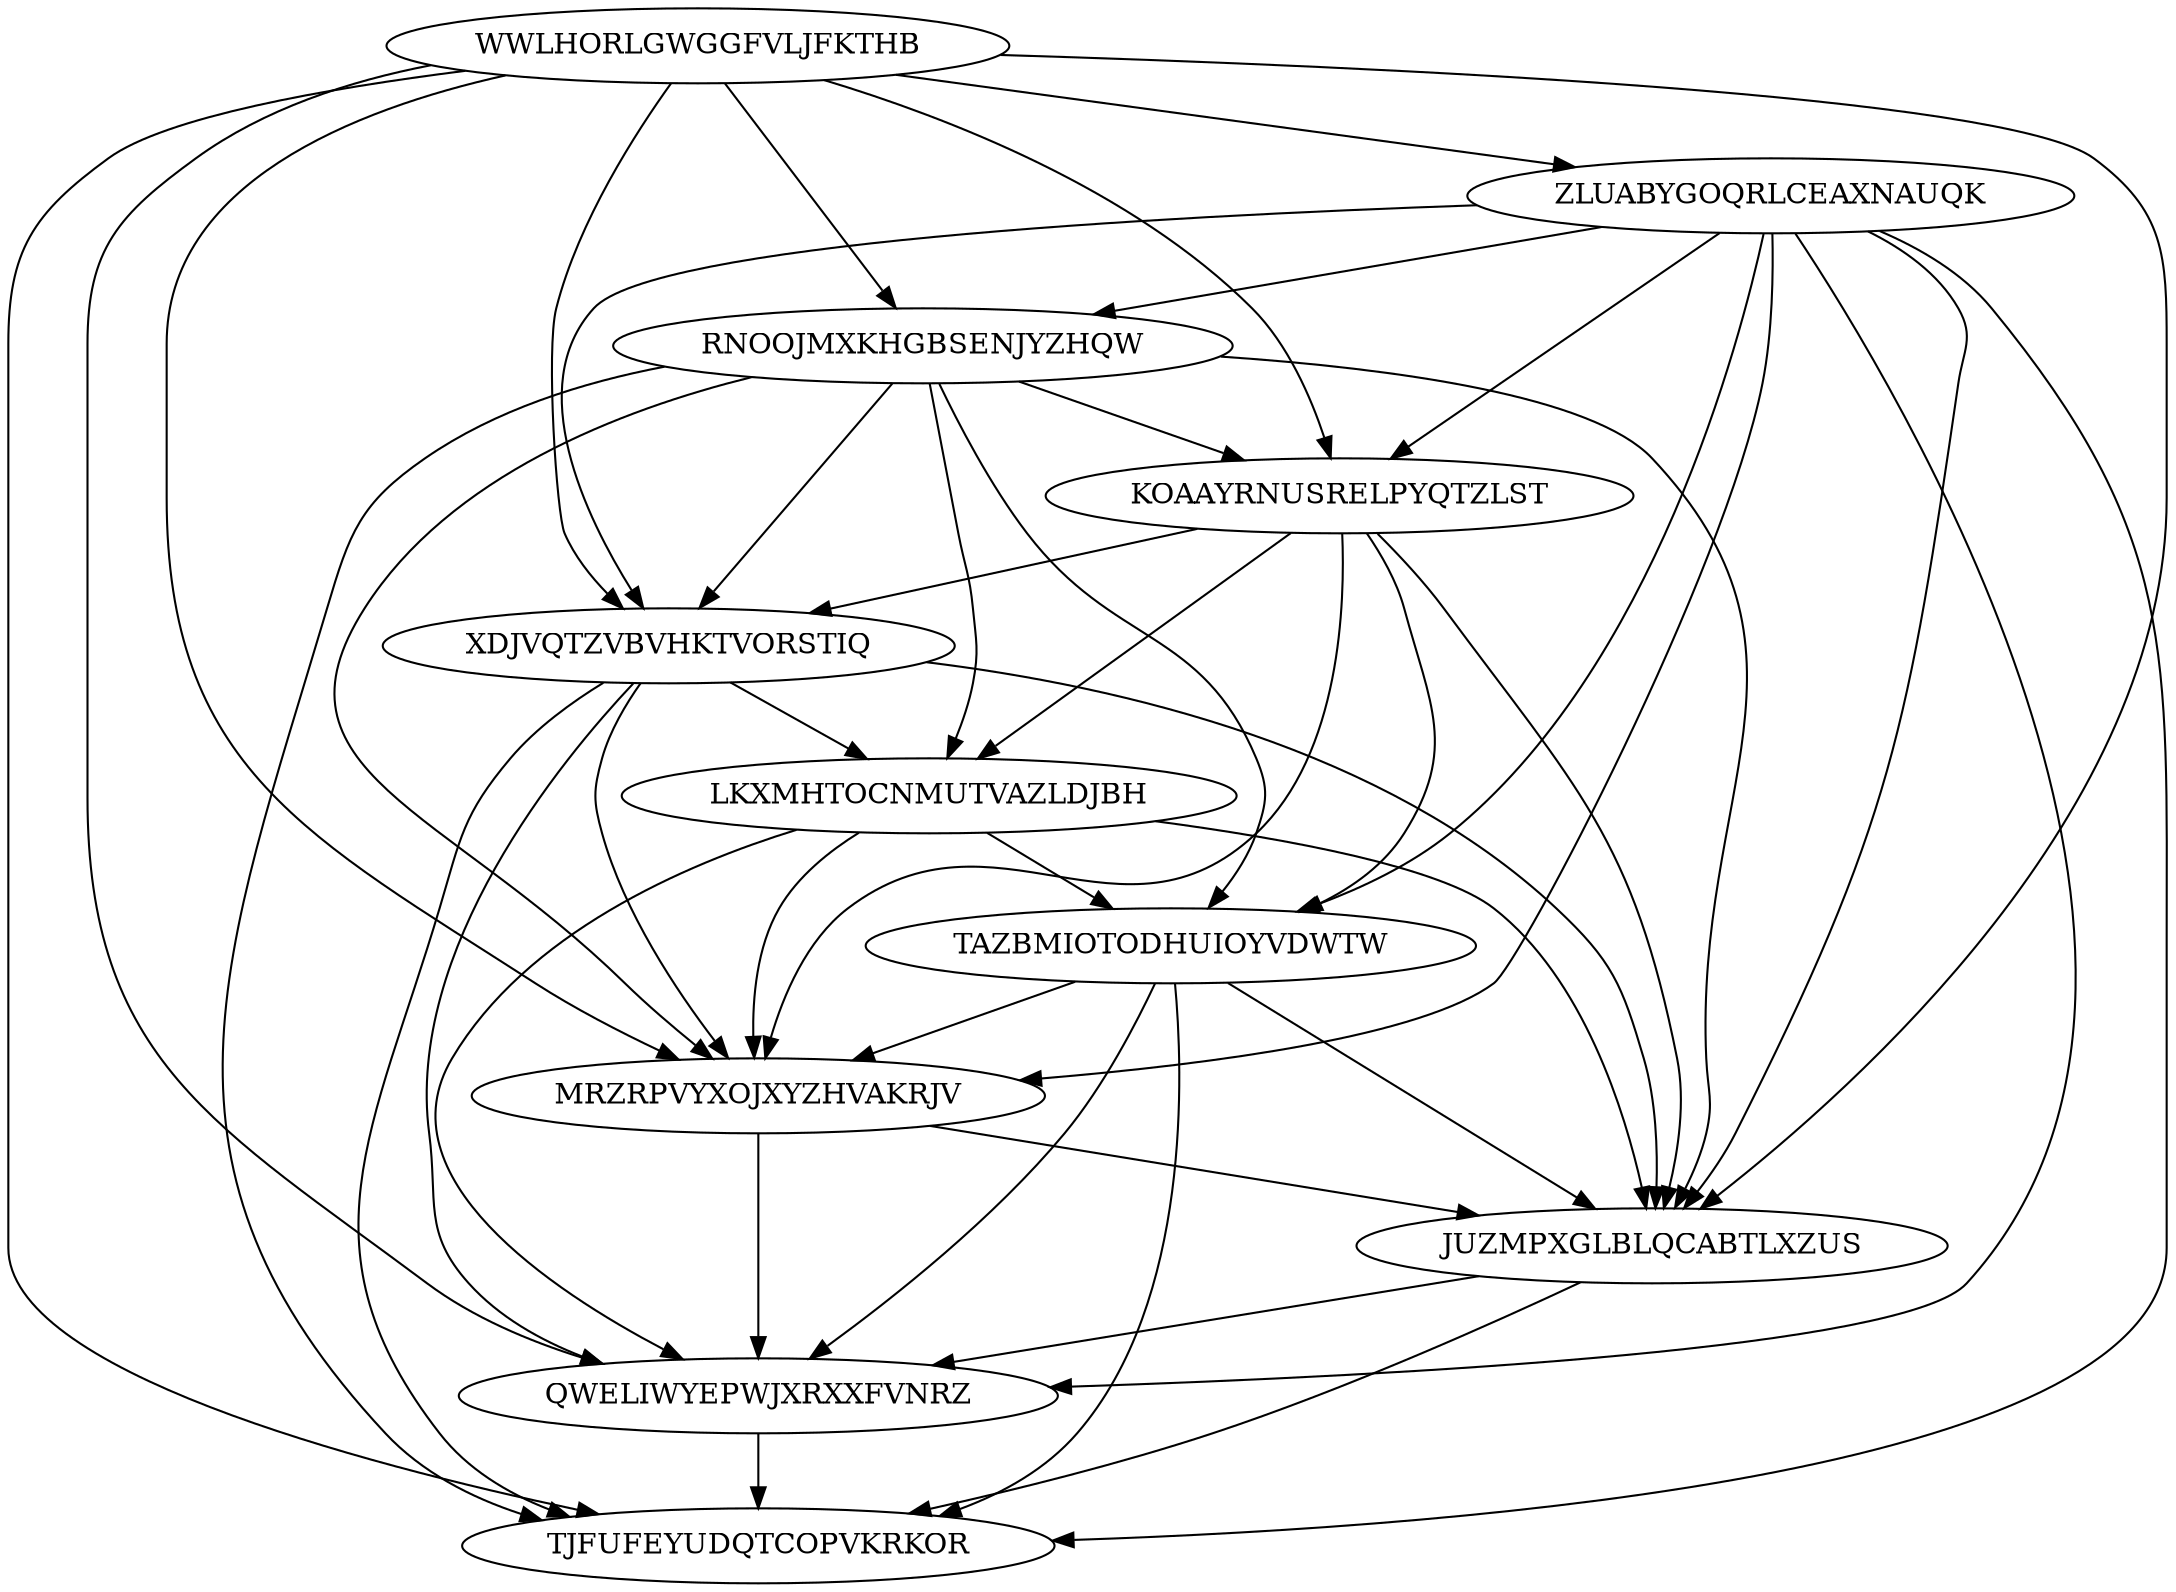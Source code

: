digraph "N11M46" {
	WWLHORLGWGGFVLJFKTHB			[Weight=17, Start=0, Processor=1];
	ZLUABYGOQRLCEAXNAUQK			[Weight=13, Start=17, Processor=1];
	RNOOJMXKHGBSENJYZHQW			[Weight=20, Start=30, Processor=1];
	KOAAYRNUSRELPYQTZLST			[Weight=12, Start=50, Processor=1];
	XDJVQTZVBVHKTVORSTIQ			[Weight=11, Start=62, Processor=1];
	LKXMHTOCNMUTVAZLDJBH			[Weight=18, Start=73, Processor=1];
	TAZBMIOTODHUIOYVDWTW			[Weight=11, Start=91, Processor=1];
	MRZRPVYXOJXYZHVAKRJV			[Weight=20, Start=102, Processor=1];
	JUZMPXGLBLQCABTLXZUS			[Weight=11, Start=122, Processor=1];
	QWELIWYEPWJXRXXFVNRZ			[Weight=11, Start=133, Processor=1];
	TJFUFEYUDQTCOPVKRKOR			[Weight=12, Start=144, Processor=1];
	ZLUABYGOQRLCEAXNAUQK -> TAZBMIOTODHUIOYVDWTW		[Weight=16];
	LKXMHTOCNMUTVAZLDJBH -> MRZRPVYXOJXYZHVAKRJV		[Weight=17];
	MRZRPVYXOJXYZHVAKRJV -> JUZMPXGLBLQCABTLXZUS		[Weight=14];
	KOAAYRNUSRELPYQTZLST -> LKXMHTOCNMUTVAZLDJBH		[Weight=16];
	LKXMHTOCNMUTVAZLDJBH -> TAZBMIOTODHUIOYVDWTW		[Weight=15];
	ZLUABYGOQRLCEAXNAUQK -> MRZRPVYXOJXYZHVAKRJV		[Weight=12];
	ZLUABYGOQRLCEAXNAUQK -> KOAAYRNUSRELPYQTZLST		[Weight=17];
	XDJVQTZVBVHKTVORSTIQ -> QWELIWYEPWJXRXXFVNRZ		[Weight=16];
	WWLHORLGWGGFVLJFKTHB -> JUZMPXGLBLQCABTLXZUS		[Weight=16];
	KOAAYRNUSRELPYQTZLST -> TAZBMIOTODHUIOYVDWTW		[Weight=19];
	XDJVQTZVBVHKTVORSTIQ -> LKXMHTOCNMUTVAZLDJBH		[Weight=13];
	RNOOJMXKHGBSENJYZHQW -> LKXMHTOCNMUTVAZLDJBH		[Weight=12];
	ZLUABYGOQRLCEAXNAUQK -> JUZMPXGLBLQCABTLXZUS		[Weight=16];
	RNOOJMXKHGBSENJYZHQW -> TAZBMIOTODHUIOYVDWTW		[Weight=17];
	WWLHORLGWGGFVLJFKTHB -> ZLUABYGOQRLCEAXNAUQK		[Weight=12];
	WWLHORLGWGGFVLJFKTHB -> KOAAYRNUSRELPYQTZLST		[Weight=13];
	JUZMPXGLBLQCABTLXZUS -> QWELIWYEPWJXRXXFVNRZ		[Weight=18];
	TAZBMIOTODHUIOYVDWTW -> TJFUFEYUDQTCOPVKRKOR		[Weight=12];
	LKXMHTOCNMUTVAZLDJBH -> QWELIWYEPWJXRXXFVNRZ		[Weight=16];
	XDJVQTZVBVHKTVORSTIQ -> JUZMPXGLBLQCABTLXZUS		[Weight=17];
	KOAAYRNUSRELPYQTZLST -> MRZRPVYXOJXYZHVAKRJV		[Weight=13];
	WWLHORLGWGGFVLJFKTHB -> XDJVQTZVBVHKTVORSTIQ		[Weight=16];
	ZLUABYGOQRLCEAXNAUQK -> RNOOJMXKHGBSENJYZHQW		[Weight=16];
	WWLHORLGWGGFVLJFKTHB -> QWELIWYEPWJXRXXFVNRZ		[Weight=12];
	RNOOJMXKHGBSENJYZHQW -> XDJVQTZVBVHKTVORSTIQ		[Weight=18];
	RNOOJMXKHGBSENJYZHQW -> JUZMPXGLBLQCABTLXZUS		[Weight=16];
	JUZMPXGLBLQCABTLXZUS -> TJFUFEYUDQTCOPVKRKOR		[Weight=13];
	ZLUABYGOQRLCEAXNAUQK -> QWELIWYEPWJXRXXFVNRZ		[Weight=18];
	RNOOJMXKHGBSENJYZHQW -> MRZRPVYXOJXYZHVAKRJV		[Weight=15];
	LKXMHTOCNMUTVAZLDJBH -> JUZMPXGLBLQCABTLXZUS		[Weight=17];
	KOAAYRNUSRELPYQTZLST -> JUZMPXGLBLQCABTLXZUS		[Weight=12];
	WWLHORLGWGGFVLJFKTHB -> TJFUFEYUDQTCOPVKRKOR		[Weight=11];
	ZLUABYGOQRLCEAXNAUQK -> TJFUFEYUDQTCOPVKRKOR		[Weight=10];
	WWLHORLGWGGFVLJFKTHB -> RNOOJMXKHGBSENJYZHQW		[Weight=11];
	WWLHORLGWGGFVLJFKTHB -> MRZRPVYXOJXYZHVAKRJV		[Weight=11];
	ZLUABYGOQRLCEAXNAUQK -> XDJVQTZVBVHKTVORSTIQ		[Weight=13];
	TAZBMIOTODHUIOYVDWTW -> QWELIWYEPWJXRXXFVNRZ		[Weight=16];
	RNOOJMXKHGBSENJYZHQW -> TJFUFEYUDQTCOPVKRKOR		[Weight=15];
	QWELIWYEPWJXRXXFVNRZ -> TJFUFEYUDQTCOPVKRKOR		[Weight=12];
	RNOOJMXKHGBSENJYZHQW -> KOAAYRNUSRELPYQTZLST		[Weight=18];
	MRZRPVYXOJXYZHVAKRJV -> QWELIWYEPWJXRXXFVNRZ		[Weight=12];
	TAZBMIOTODHUIOYVDWTW -> JUZMPXGLBLQCABTLXZUS		[Weight=17];
	KOAAYRNUSRELPYQTZLST -> XDJVQTZVBVHKTVORSTIQ		[Weight=17];
	XDJVQTZVBVHKTVORSTIQ -> MRZRPVYXOJXYZHVAKRJV		[Weight=17];
	TAZBMIOTODHUIOYVDWTW -> MRZRPVYXOJXYZHVAKRJV		[Weight=13];
	XDJVQTZVBVHKTVORSTIQ -> TJFUFEYUDQTCOPVKRKOR		[Weight=18];
}
